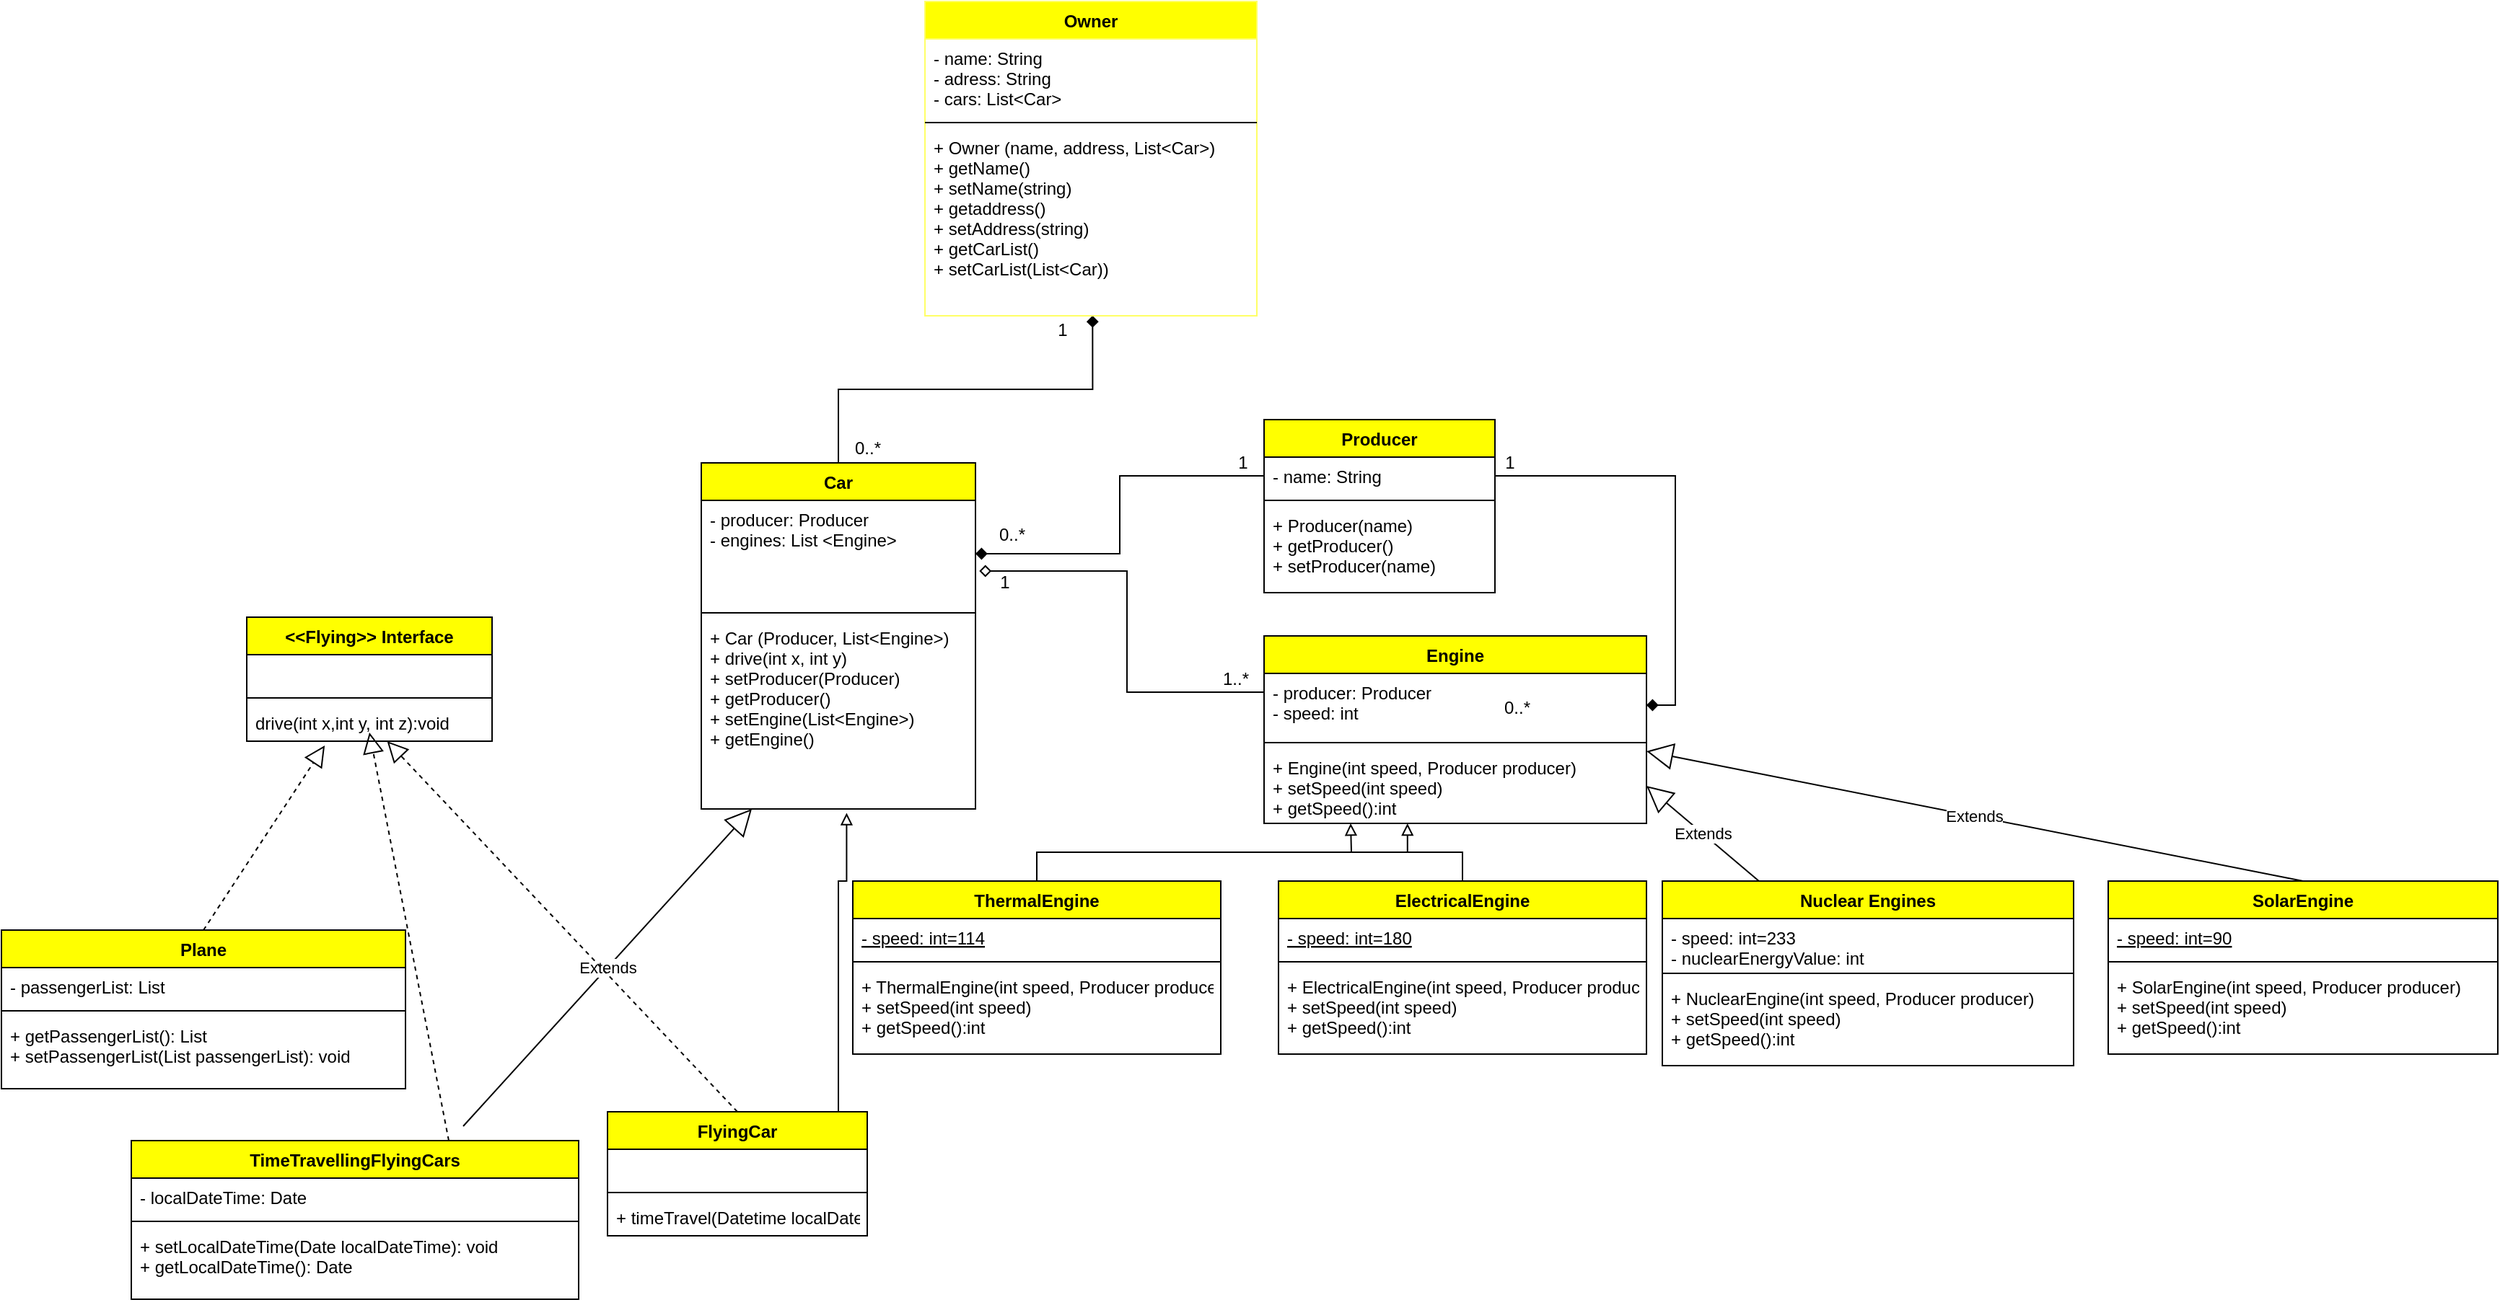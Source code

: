 <mxfile version="20.0.1" type="github">
  <diagram id="C5RBs43oDa-KdzZeNtuy" name="Page-1">
    <mxGraphModel dx="3462" dy="760" grid="1" gridSize="10" guides="1" tooltips="1" connect="1" arrows="1" fold="1" page="1" pageScale="1" pageWidth="1800" pageHeight="1000" math="0" shadow="0">
      <root>
        <mxCell id="WIyWlLk6GJQsqaUBKTNV-0" />
        <mxCell id="WIyWlLk6GJQsqaUBKTNV-1" parent="WIyWlLk6GJQsqaUBKTNV-0" />
        <mxCell id="aXp1cObeX2M25JBQMIca-23" style="edgeStyle=orthogonalEdgeStyle;rounded=0;orthogonalLoop=1;jettySize=auto;html=1;entryX=0.505;entryY=0.999;entryDx=0;entryDy=0;entryPerimeter=0;endArrow=diamond;endFill=1;" parent="WIyWlLk6GJQsqaUBKTNV-1" source="blP-r5KLYwO_4_YSS9iV-0" target="aXp1cObeX2M25JBQMIca-16" edge="1">
          <mxGeometry relative="1" as="geometry" />
        </mxCell>
        <mxCell id="blP-r5KLYwO_4_YSS9iV-0" value="Car" style="swimlane;fontStyle=1;align=center;verticalAlign=top;childLayout=stackLayout;horizontal=1;startSize=26;horizontalStack=0;resizeParent=1;resizeParentMax=0;resizeLast=0;collapsible=1;marginBottom=0;fillColor=#FFFF00;" parent="WIyWlLk6GJQsqaUBKTNV-1" vertex="1">
          <mxGeometry x="-1279" y="400" width="190" height="240" as="geometry" />
        </mxCell>
        <mxCell id="blP-r5KLYwO_4_YSS9iV-1" value="- producer: Producer&#xa;- engines: List &lt;Engine&gt;" style="text;strokeColor=none;fillColor=none;align=left;verticalAlign=top;spacingLeft=4;spacingRight=4;overflow=hidden;rotatable=0;points=[[0,0.5],[1,0.5]];portConstraint=eastwest;" parent="blP-r5KLYwO_4_YSS9iV-0" vertex="1">
          <mxGeometry y="26" width="190" height="74" as="geometry" />
        </mxCell>
        <mxCell id="blP-r5KLYwO_4_YSS9iV-2" value="" style="line;strokeWidth=1;fillColor=none;align=left;verticalAlign=middle;spacingTop=-1;spacingLeft=3;spacingRight=3;rotatable=0;labelPosition=right;points=[];portConstraint=eastwest;" parent="blP-r5KLYwO_4_YSS9iV-0" vertex="1">
          <mxGeometry y="100" width="190" height="8" as="geometry" />
        </mxCell>
        <mxCell id="blP-r5KLYwO_4_YSS9iV-3" value="+ Car (Producer, List&lt;Engine&gt;)&#xa;+ drive(int x, int y)&#xa;+ setProducer(Producer)&#xa;+ getProducer()&#xa;+ setEngine(List&lt;Engine&gt;)&#xa;+ getEngine()&#xa;" style="text;strokeColor=none;fillColor=none;align=left;verticalAlign=top;spacingLeft=4;spacingRight=4;overflow=hidden;rotatable=0;points=[[0,0.5],[1,0.5]];portConstraint=eastwest;" parent="blP-r5KLYwO_4_YSS9iV-0" vertex="1">
          <mxGeometry y="108" width="190" height="132" as="geometry" />
        </mxCell>
        <mxCell id="blP-r5KLYwO_4_YSS9iV-8" value="Producer" style="swimlane;fontStyle=1;align=center;verticalAlign=top;childLayout=stackLayout;horizontal=1;startSize=26;horizontalStack=0;resizeParent=1;resizeParentMax=0;resizeLast=0;collapsible=1;marginBottom=0;fillColor=#FFFF00;" parent="WIyWlLk6GJQsqaUBKTNV-1" vertex="1">
          <mxGeometry x="-889" y="370" width="160" height="120" as="geometry" />
        </mxCell>
        <mxCell id="blP-r5KLYwO_4_YSS9iV-9" value="- name: String" style="text;strokeColor=none;fillColor=none;align=left;verticalAlign=top;spacingLeft=4;spacingRight=4;overflow=hidden;rotatable=0;points=[[0,0.5],[1,0.5]];portConstraint=eastwest;" parent="blP-r5KLYwO_4_YSS9iV-8" vertex="1">
          <mxGeometry y="26" width="160" height="26" as="geometry" />
        </mxCell>
        <mxCell id="blP-r5KLYwO_4_YSS9iV-10" value="" style="line;strokeWidth=1;fillColor=none;align=left;verticalAlign=middle;spacingTop=-1;spacingLeft=3;spacingRight=3;rotatable=0;labelPosition=right;points=[];portConstraint=eastwest;" parent="blP-r5KLYwO_4_YSS9iV-8" vertex="1">
          <mxGeometry y="52" width="160" height="8" as="geometry" />
        </mxCell>
        <mxCell id="blP-r5KLYwO_4_YSS9iV-11" value="+ Producer(name)&#xa;+ getProducer()&#xa;+ setProducer(name)" style="text;strokeColor=none;fillColor=none;align=left;verticalAlign=top;spacingLeft=4;spacingRight=4;overflow=hidden;rotatable=0;points=[[0,0.5],[1,0.5]];portConstraint=eastwest;" parent="blP-r5KLYwO_4_YSS9iV-8" vertex="1">
          <mxGeometry y="60" width="160" height="60" as="geometry" />
        </mxCell>
        <mxCell id="blP-r5KLYwO_4_YSS9iV-12" value="Engine" style="swimlane;fontStyle=1;align=center;verticalAlign=top;childLayout=stackLayout;horizontal=1;startSize=26;horizontalStack=0;resizeParent=1;resizeParentMax=0;resizeLast=0;collapsible=1;marginBottom=0;fillColor=#FFFF00;" parent="WIyWlLk6GJQsqaUBKTNV-1" vertex="1">
          <mxGeometry x="-889" y="520" width="265" height="130" as="geometry" />
        </mxCell>
        <mxCell id="blP-r5KLYwO_4_YSS9iV-13" value="- producer: Producer&#xa;- speed: int&#xa;" style="text;strokeColor=none;fillColor=none;align=left;verticalAlign=top;spacingLeft=4;spacingRight=4;overflow=hidden;rotatable=0;points=[[0,0.5],[1,0.5]];portConstraint=eastwest;" parent="blP-r5KLYwO_4_YSS9iV-12" vertex="1">
          <mxGeometry y="26" width="265" height="44" as="geometry" />
        </mxCell>
        <mxCell id="blP-r5KLYwO_4_YSS9iV-14" value="" style="line;strokeWidth=1;fillColor=none;align=left;verticalAlign=middle;spacingTop=-1;spacingLeft=3;spacingRight=3;rotatable=0;labelPosition=right;points=[];portConstraint=eastwest;" parent="blP-r5KLYwO_4_YSS9iV-12" vertex="1">
          <mxGeometry y="70" width="265" height="8" as="geometry" />
        </mxCell>
        <mxCell id="blP-r5KLYwO_4_YSS9iV-15" value="+ Engine(int speed, Producer producer)&#xa;+ setSpeed(int speed)&#xa;+ getSpeed():int" style="text;strokeColor=none;fillColor=none;align=left;verticalAlign=top;spacingLeft=4;spacingRight=4;overflow=hidden;rotatable=0;points=[[0,0.5],[1,0.5]];portConstraint=eastwest;" parent="blP-r5KLYwO_4_YSS9iV-12" vertex="1">
          <mxGeometry y="78" width="265" height="52" as="geometry" />
        </mxCell>
        <mxCell id="blP-r5KLYwO_4_YSS9iV-16" style="edgeStyle=orthogonalEdgeStyle;rounded=0;orthogonalLoop=1;jettySize=auto;html=1;exitX=0;exitY=0.5;exitDx=0;exitDy=0;endArrow=diamond;endFill=0;entryX=1.014;entryY=0.662;entryDx=0;entryDy=0;entryPerimeter=0;" parent="WIyWlLk6GJQsqaUBKTNV-1" source="blP-r5KLYwO_4_YSS9iV-13" target="blP-r5KLYwO_4_YSS9iV-1" edge="1">
          <mxGeometry relative="1" as="geometry">
            <Array as="points">
              <mxPoint x="-889" y="559" />
              <mxPoint x="-984" y="559" />
              <mxPoint x="-984" y="475" />
            </Array>
            <mxPoint x="-1029" y="540" as="targetPoint" />
          </mxGeometry>
        </mxCell>
        <mxCell id="blP-r5KLYwO_4_YSS9iV-17" value="1" style="text;html=1;resizable=0;autosize=1;align=center;verticalAlign=middle;points=[];fillColor=none;strokeColor=none;rounded=0;" parent="WIyWlLk6GJQsqaUBKTNV-1" vertex="1">
          <mxGeometry x="-1079" y="473" width="20" height="20" as="geometry" />
        </mxCell>
        <mxCell id="blP-r5KLYwO_4_YSS9iV-18" value="1..*" style="text;html=1;resizable=0;autosize=1;align=center;verticalAlign=middle;points=[];fillColor=none;strokeColor=none;rounded=0;" parent="WIyWlLk6GJQsqaUBKTNV-1" vertex="1">
          <mxGeometry x="-924" y="540" width="30" height="20" as="geometry" />
        </mxCell>
        <mxCell id="blP-r5KLYwO_4_YSS9iV-20" value="1" style="text;html=1;resizable=0;autosize=1;align=center;verticalAlign=middle;points=[];fillColor=none;strokeColor=none;rounded=0;" parent="WIyWlLk6GJQsqaUBKTNV-1" vertex="1">
          <mxGeometry x="-914" y="390" width="20" height="20" as="geometry" />
        </mxCell>
        <mxCell id="blP-r5KLYwO_4_YSS9iV-21" value="0..*" style="text;html=1;resizable=0;autosize=1;align=center;verticalAlign=middle;points=[];fillColor=none;strokeColor=none;rounded=0;" parent="WIyWlLk6GJQsqaUBKTNV-1" vertex="1">
          <mxGeometry x="-1079" y="440" width="30" height="20" as="geometry" />
        </mxCell>
        <mxCell id="blP-r5KLYwO_4_YSS9iV-23" style="edgeStyle=orthogonalEdgeStyle;rounded=0;orthogonalLoop=1;jettySize=auto;html=1;exitX=1;exitY=0.5;exitDx=0;exitDy=0;entryX=1;entryY=0.5;entryDx=0;entryDy=0;endArrow=diamond;endFill=1;" parent="WIyWlLk6GJQsqaUBKTNV-1" source="blP-r5KLYwO_4_YSS9iV-9" target="blP-r5KLYwO_4_YSS9iV-13" edge="1">
          <mxGeometry relative="1" as="geometry" />
        </mxCell>
        <mxCell id="blP-r5KLYwO_4_YSS9iV-24" value="1" style="text;html=1;resizable=0;autosize=1;align=center;verticalAlign=middle;points=[];fillColor=none;strokeColor=none;rounded=0;" parent="WIyWlLk6GJQsqaUBKTNV-1" vertex="1">
          <mxGeometry x="-729" y="390" width="20" height="20" as="geometry" />
        </mxCell>
        <mxCell id="blP-r5KLYwO_4_YSS9iV-25" value="0..*" style="text;html=1;resizable=0;autosize=1;align=center;verticalAlign=middle;points=[];fillColor=none;strokeColor=none;rounded=0;" parent="WIyWlLk6GJQsqaUBKTNV-1" vertex="1">
          <mxGeometry x="-729" y="560" width="30" height="20" as="geometry" />
        </mxCell>
        <mxCell id="blP-r5KLYwO_4_YSS9iV-27" style="edgeStyle=orthogonalEdgeStyle;rounded=0;orthogonalLoop=1;jettySize=auto;html=1;exitX=0;exitY=0.5;exitDx=0;exitDy=0;entryX=1;entryY=0.5;entryDx=0;entryDy=0;endArrow=diamond;endFill=1;" parent="WIyWlLk6GJQsqaUBKTNV-1" source="blP-r5KLYwO_4_YSS9iV-9" target="blP-r5KLYwO_4_YSS9iV-1" edge="1">
          <mxGeometry relative="1" as="geometry" />
        </mxCell>
        <mxCell id="blP-r5KLYwO_4_YSS9iV-38" style="edgeStyle=orthogonalEdgeStyle;rounded=0;orthogonalLoop=1;jettySize=auto;html=1;exitX=0.5;exitY=0;exitDx=0;exitDy=0;entryX=0.375;entryY=1;entryDx=0;entryDy=0;entryPerimeter=0;endArrow=block;endFill=0;" parent="WIyWlLk6GJQsqaUBKTNV-1" source="blP-r5KLYwO_4_YSS9iV-30" target="blP-r5KLYwO_4_YSS9iV-15" edge="1">
          <mxGeometry relative="1" as="geometry" />
        </mxCell>
        <mxCell id="blP-r5KLYwO_4_YSS9iV-30" value="ThermalEngine" style="swimlane;fontStyle=1;align=center;verticalAlign=top;childLayout=stackLayout;horizontal=1;startSize=26;horizontalStack=0;resizeParent=1;resizeParentMax=0;resizeLast=0;collapsible=1;marginBottom=0;fillColor=#FFFF00;" parent="WIyWlLk6GJQsqaUBKTNV-1" vertex="1">
          <mxGeometry x="-1174" y="690" width="255" height="120" as="geometry" />
        </mxCell>
        <mxCell id="blP-r5KLYwO_4_YSS9iV-31" value="- speed: int=114" style="text;strokeColor=none;fillColor=none;align=left;verticalAlign=top;spacingLeft=4;spacingRight=4;overflow=hidden;rotatable=0;points=[[0,0.5],[1,0.5]];portConstraint=eastwest;fontStyle=4" parent="blP-r5KLYwO_4_YSS9iV-30" vertex="1">
          <mxGeometry y="26" width="255" height="26" as="geometry" />
        </mxCell>
        <mxCell id="blP-r5KLYwO_4_YSS9iV-32" value="" style="line;strokeWidth=1;fillColor=none;align=left;verticalAlign=middle;spacingTop=-1;spacingLeft=3;spacingRight=3;rotatable=0;labelPosition=right;points=[];portConstraint=eastwest;" parent="blP-r5KLYwO_4_YSS9iV-30" vertex="1">
          <mxGeometry y="52" width="255" height="8" as="geometry" />
        </mxCell>
        <mxCell id="blP-r5KLYwO_4_YSS9iV-33" value="+ ThermalEngine(int speed, Producer producer)&#xa;+ setSpeed(int speed)&#xa;+ getSpeed():int" style="text;strokeColor=none;fillColor=none;align=left;verticalAlign=top;spacingLeft=4;spacingRight=4;overflow=hidden;rotatable=0;points=[[0,0.5],[1,0.5]];portConstraint=eastwest;" parent="blP-r5KLYwO_4_YSS9iV-30" vertex="1">
          <mxGeometry y="60" width="255" height="60" as="geometry" />
        </mxCell>
        <mxCell id="blP-r5KLYwO_4_YSS9iV-40" style="edgeStyle=orthogonalEdgeStyle;rounded=0;orthogonalLoop=1;jettySize=auto;html=1;exitX=0.5;exitY=0;exitDx=0;exitDy=0;endArrow=block;endFill=0;" parent="WIyWlLk6GJQsqaUBKTNV-1" source="blP-r5KLYwO_4_YSS9iV-34" edge="1">
          <mxGeometry relative="1" as="geometry">
            <mxPoint x="-829" y="650" as="targetPoint" />
          </mxGeometry>
        </mxCell>
        <mxCell id="blP-r5KLYwO_4_YSS9iV-34" value="ElectricalEngine" style="swimlane;fontStyle=1;align=center;verticalAlign=top;childLayout=stackLayout;horizontal=1;startSize=26;horizontalStack=0;resizeParent=1;resizeParentMax=0;resizeLast=0;collapsible=1;marginBottom=0;fillColor=#FFFF00;" parent="WIyWlLk6GJQsqaUBKTNV-1" vertex="1">
          <mxGeometry x="-879" y="690" width="255" height="120" as="geometry" />
        </mxCell>
        <mxCell id="blP-r5KLYwO_4_YSS9iV-35" value="- speed: int=180" style="text;strokeColor=none;fillColor=none;align=left;verticalAlign=top;spacingLeft=4;spacingRight=4;overflow=hidden;rotatable=0;points=[[0,0.5],[1,0.5]];portConstraint=eastwest;fontStyle=4" parent="blP-r5KLYwO_4_YSS9iV-34" vertex="1">
          <mxGeometry y="26" width="255" height="26" as="geometry" />
        </mxCell>
        <mxCell id="blP-r5KLYwO_4_YSS9iV-36" value="" style="line;strokeWidth=1;fillColor=none;align=left;verticalAlign=middle;spacingTop=-1;spacingLeft=3;spacingRight=3;rotatable=0;labelPosition=right;points=[];portConstraint=eastwest;" parent="blP-r5KLYwO_4_YSS9iV-34" vertex="1">
          <mxGeometry y="52" width="255" height="8" as="geometry" />
        </mxCell>
        <mxCell id="blP-r5KLYwO_4_YSS9iV-37" value="+ ElectricalEngine(int speed, Producer producer)&#xa;+ setSpeed(int speed)&#xa;+ getSpeed():int" style="text;strokeColor=none;fillColor=none;align=left;verticalAlign=top;spacingLeft=4;spacingRight=4;overflow=hidden;rotatable=0;points=[[0,0.5],[1,0.5]];portConstraint=eastwest;fontStyle=0" parent="blP-r5KLYwO_4_YSS9iV-34" vertex="1">
          <mxGeometry y="60" width="255" height="60" as="geometry" />
        </mxCell>
        <mxCell id="blP-r5KLYwO_4_YSS9iV-42" value="&lt;&lt;Flying&gt;&gt; Interface" style="swimlane;fontStyle=1;align=center;verticalAlign=top;childLayout=stackLayout;horizontal=1;startSize=26;horizontalStack=0;resizeParent=1;resizeParentMax=0;resizeLast=0;collapsible=1;marginBottom=0;fillColor=#FFFF00;" parent="WIyWlLk6GJQsqaUBKTNV-1" vertex="1">
          <mxGeometry x="-1594" y="507" width="170" height="86" as="geometry" />
        </mxCell>
        <mxCell id="blP-r5KLYwO_4_YSS9iV-43" value="      " style="text;strokeColor=none;fillColor=none;align=left;verticalAlign=top;spacingLeft=4;spacingRight=4;overflow=hidden;rotatable=0;points=[[0,0.5],[1,0.5]];portConstraint=eastwest;" parent="blP-r5KLYwO_4_YSS9iV-42" vertex="1">
          <mxGeometry y="26" width="170" height="26" as="geometry" />
        </mxCell>
        <mxCell id="blP-r5KLYwO_4_YSS9iV-44" value="" style="line;strokeWidth=1;fillColor=none;align=left;verticalAlign=middle;spacingTop=-1;spacingLeft=3;spacingRight=3;rotatable=0;labelPosition=right;points=[];portConstraint=eastwest;" parent="blP-r5KLYwO_4_YSS9iV-42" vertex="1">
          <mxGeometry y="52" width="170" height="8" as="geometry" />
        </mxCell>
        <mxCell id="blP-r5KLYwO_4_YSS9iV-45" value="drive(int x,int y, int z):void" style="text;strokeColor=none;fillColor=none;align=left;verticalAlign=top;spacingLeft=4;spacingRight=4;overflow=hidden;rotatable=0;points=[[0,0.5],[1,0.5]];portConstraint=eastwest;" parent="blP-r5KLYwO_4_YSS9iV-42" vertex="1">
          <mxGeometry y="60" width="170" height="26" as="geometry" />
        </mxCell>
        <mxCell id="aXp1cObeX2M25JBQMIca-26" style="edgeStyle=orthogonalEdgeStyle;rounded=0;orthogonalLoop=1;jettySize=auto;html=1;entryX=0.53;entryY=1.021;entryDx=0;entryDy=0;entryPerimeter=0;endArrow=block;endFill=0;" parent="WIyWlLk6GJQsqaUBKTNV-1" source="blP-r5KLYwO_4_YSS9iV-46" target="blP-r5KLYwO_4_YSS9iV-3" edge="1">
          <mxGeometry relative="1" as="geometry">
            <Array as="points">
              <mxPoint x="-1184" y="690" />
              <mxPoint x="-1178" y="690" />
            </Array>
          </mxGeometry>
        </mxCell>
        <mxCell id="blP-r5KLYwO_4_YSS9iV-46" value="FlyingCar" style="swimlane;fontStyle=1;align=center;verticalAlign=top;childLayout=stackLayout;horizontal=1;startSize=26;horizontalStack=0;resizeParent=1;resizeParentMax=0;resizeLast=0;collapsible=1;marginBottom=0;fillColor=#FFFF00;" parent="WIyWlLk6GJQsqaUBKTNV-1" vertex="1">
          <mxGeometry x="-1344" y="850" width="180" height="86" as="geometry" />
        </mxCell>
        <mxCell id="ecQhq5Q0LJdTcY4nDZZT-23" value="Extends" style="endArrow=block;endSize=16;endFill=0;html=1;rounded=0;" parent="blP-r5KLYwO_4_YSS9iV-46" target="blP-r5KLYwO_4_YSS9iV-3" edge="1">
          <mxGeometry width="160" relative="1" as="geometry">
            <mxPoint x="-100" y="10" as="sourcePoint" />
            <mxPoint x="60" y="10" as="targetPoint" />
          </mxGeometry>
        </mxCell>
        <mxCell id="blP-r5KLYwO_4_YSS9iV-47" value="   " style="text;strokeColor=none;fillColor=none;align=left;verticalAlign=top;spacingLeft=4;spacingRight=4;overflow=hidden;rotatable=0;points=[[0,0.5],[1,0.5]];portConstraint=eastwest;" parent="blP-r5KLYwO_4_YSS9iV-46" vertex="1">
          <mxGeometry y="26" width="180" height="26" as="geometry" />
        </mxCell>
        <mxCell id="blP-r5KLYwO_4_YSS9iV-48" value="" style="line;strokeWidth=1;fillColor=none;align=left;verticalAlign=middle;spacingTop=-1;spacingLeft=3;spacingRight=3;rotatable=0;labelPosition=right;points=[];portConstraint=eastwest;" parent="blP-r5KLYwO_4_YSS9iV-46" vertex="1">
          <mxGeometry y="52" width="180" height="8" as="geometry" />
        </mxCell>
        <mxCell id="blP-r5KLYwO_4_YSS9iV-49" value="+ timeTravel(Datetime localDateTime)" style="text;strokeColor=none;fillColor=none;align=left;verticalAlign=top;spacingLeft=4;spacingRight=4;overflow=hidden;rotatable=0;points=[[0,0.5],[1,0.5]];portConstraint=eastwest;" parent="blP-r5KLYwO_4_YSS9iV-46" vertex="1">
          <mxGeometry y="60" width="180" height="26" as="geometry" />
        </mxCell>
        <mxCell id="aXp1cObeX2M25JBQMIca-2" value="Nuclear Engines" style="swimlane;fontStyle=1;align=center;verticalAlign=top;childLayout=stackLayout;horizontal=1;startSize=26;horizontalStack=0;resizeParent=1;resizeParentMax=0;resizeLast=0;collapsible=1;marginBottom=0;fillColor=#FFFF00;" parent="WIyWlLk6GJQsqaUBKTNV-1" vertex="1">
          <mxGeometry x="-613" y="690" width="285" height="128" as="geometry" />
        </mxCell>
        <mxCell id="aXp1cObeX2M25JBQMIca-3" value="- speed: int=233&#xa;- nuclearEnergyValue: int&#xa;" style="text;strokeColor=none;fillColor=none;align=left;verticalAlign=top;spacingLeft=4;spacingRight=4;overflow=hidden;rotatable=0;points=[[0,0.5],[1,0.5]];portConstraint=eastwest;fontStyle=0" parent="aXp1cObeX2M25JBQMIca-2" vertex="1">
          <mxGeometry y="26" width="285" height="34" as="geometry" />
        </mxCell>
        <mxCell id="aXp1cObeX2M25JBQMIca-4" value="" style="line;strokeWidth=1;fillColor=none;align=left;verticalAlign=middle;spacingTop=-1;spacingLeft=3;spacingRight=3;rotatable=0;labelPosition=right;points=[];portConstraint=eastwest;" parent="aXp1cObeX2M25JBQMIca-2" vertex="1">
          <mxGeometry y="60" width="285" height="8" as="geometry" />
        </mxCell>
        <mxCell id="aXp1cObeX2M25JBQMIca-5" value="+ NuclearEngine(int speed, Producer producer)&#xa;+ setSpeed(int speed)&#xa;+ getSpeed():int" style="text;strokeColor=none;fillColor=none;align=left;verticalAlign=top;spacingLeft=4;spacingRight=4;overflow=hidden;rotatable=0;points=[[0,0.5],[1,0.5]];portConstraint=eastwest;fontStyle=0" parent="aXp1cObeX2M25JBQMIca-2" vertex="1">
          <mxGeometry y="68" width="285" height="60" as="geometry" />
        </mxCell>
        <mxCell id="aXp1cObeX2M25JBQMIca-7" value="SolarEngine" style="swimlane;fontStyle=1;align=center;verticalAlign=top;childLayout=stackLayout;horizontal=1;startSize=26;horizontalStack=0;resizeParent=1;resizeParentMax=0;resizeLast=0;collapsible=1;marginBottom=0;fillColor=#FFFF00;" parent="WIyWlLk6GJQsqaUBKTNV-1" vertex="1">
          <mxGeometry x="-304" y="690" width="270" height="120" as="geometry" />
        </mxCell>
        <mxCell id="aXp1cObeX2M25JBQMIca-8" value="- speed: int=90" style="text;strokeColor=none;fillColor=none;align=left;verticalAlign=top;spacingLeft=4;spacingRight=4;overflow=hidden;rotatable=0;points=[[0,0.5],[1,0.5]];portConstraint=eastwest;fontStyle=4" parent="aXp1cObeX2M25JBQMIca-7" vertex="1">
          <mxGeometry y="26" width="270" height="26" as="geometry" />
        </mxCell>
        <mxCell id="aXp1cObeX2M25JBQMIca-9" value="" style="line;strokeWidth=1;fillColor=none;align=left;verticalAlign=middle;spacingTop=-1;spacingLeft=3;spacingRight=3;rotatable=0;labelPosition=right;points=[];portConstraint=eastwest;" parent="aXp1cObeX2M25JBQMIca-7" vertex="1">
          <mxGeometry y="52" width="270" height="8" as="geometry" />
        </mxCell>
        <mxCell id="aXp1cObeX2M25JBQMIca-10" value="+ SolarEngine(int speed, Producer producer)&#xa;+ setSpeed(int speed)&#xa;+ getSpeed():int" style="text;strokeColor=none;fillColor=none;align=left;verticalAlign=top;spacingLeft=4;spacingRight=4;overflow=hidden;rotatable=0;points=[[0,0.5],[1,0.5]];portConstraint=eastwest;fontStyle=0" parent="aXp1cObeX2M25JBQMIca-7" vertex="1">
          <mxGeometry y="60" width="270" height="60" as="geometry" />
        </mxCell>
        <mxCell id="aXp1cObeX2M25JBQMIca-13" value="Owner" style="swimlane;fontStyle=1;align=center;verticalAlign=top;childLayout=stackLayout;horizontal=1;startSize=26;horizontalStack=0;resizeParent=1;resizeParentMax=0;resizeLast=0;collapsible=1;marginBottom=0;strokeColor=#FFFF66;fillColor=#FFFF00;" parent="WIyWlLk6GJQsqaUBKTNV-1" vertex="1">
          <mxGeometry x="-1124" y="80" width="230" height="218" as="geometry" />
        </mxCell>
        <mxCell id="aXp1cObeX2M25JBQMIca-14" value="- name: String&#xa;- adress: String&#xa;- cars: List&lt;Car&gt;" style="text;strokeColor=none;fillColor=none;align=left;verticalAlign=top;spacingLeft=4;spacingRight=4;overflow=hidden;rotatable=0;points=[[0,0.5],[1,0.5]];portConstraint=eastwest;" parent="aXp1cObeX2M25JBQMIca-13" vertex="1">
          <mxGeometry y="26" width="230" height="54" as="geometry" />
        </mxCell>
        <mxCell id="aXp1cObeX2M25JBQMIca-15" value="" style="line;strokeWidth=1;fillColor=none;align=left;verticalAlign=middle;spacingTop=-1;spacingLeft=3;spacingRight=3;rotatable=0;labelPosition=right;points=[];portConstraint=eastwest;" parent="aXp1cObeX2M25JBQMIca-13" vertex="1">
          <mxGeometry y="80" width="230" height="8" as="geometry" />
        </mxCell>
        <mxCell id="aXp1cObeX2M25JBQMIca-16" value="+ Owner (name, address, List&lt;Car&gt;)&#xa;+ getName()&#xa;+ setName(string)&#xa;+ getaddress()&#xa;+ setAddress(string)&#xa;+ getCarList()&#xa;+ setCarList(List&lt;Car))" style="text;strokeColor=none;fillColor=none;align=left;verticalAlign=top;spacingLeft=4;spacingRight=4;overflow=hidden;rotatable=0;points=[[0,0.5],[1,0.5]];portConstraint=eastwest;" parent="aXp1cObeX2M25JBQMIca-13" vertex="1">
          <mxGeometry y="88" width="230" height="130" as="geometry" />
        </mxCell>
        <mxCell id="aXp1cObeX2M25JBQMIca-19" value="0..*" style="text;html=1;resizable=0;autosize=1;align=center;verticalAlign=middle;points=[];fillColor=none;strokeColor=none;rounded=0;" parent="WIyWlLk6GJQsqaUBKTNV-1" vertex="1">
          <mxGeometry x="-1179" y="380" width="30" height="20" as="geometry" />
        </mxCell>
        <mxCell id="aXp1cObeX2M25JBQMIca-20" value="1" style="text;html=1;resizable=0;autosize=1;align=center;verticalAlign=middle;points=[];fillColor=none;strokeColor=none;rounded=0;" parent="WIyWlLk6GJQsqaUBKTNV-1" vertex="1">
          <mxGeometry x="-1039" y="298" width="20" height="20" as="geometry" />
        </mxCell>
        <mxCell id="ecQhq5Q0LJdTcY4nDZZT-5" value="Extends" style="endArrow=block;endSize=16;endFill=0;html=1;rounded=0;entryX=1;entryY=0.5;entryDx=0;entryDy=0;" parent="WIyWlLk6GJQsqaUBKTNV-1" source="aXp1cObeX2M25JBQMIca-2" target="blP-r5KLYwO_4_YSS9iV-15" edge="1">
          <mxGeometry width="160" relative="1" as="geometry">
            <mxPoint x="-514" y="610" as="sourcePoint" />
            <mxPoint x="-354" y="610" as="targetPoint" />
          </mxGeometry>
        </mxCell>
        <mxCell id="ecQhq5Q0LJdTcY4nDZZT-7" value="Extends" style="endArrow=block;endSize=16;endFill=0;html=1;rounded=0;entryX=1;entryY=0.038;entryDx=0;entryDy=0;entryPerimeter=0;exitX=0.5;exitY=0;exitDx=0;exitDy=0;" parent="WIyWlLk6GJQsqaUBKTNV-1" source="aXp1cObeX2M25JBQMIca-7" target="blP-r5KLYwO_4_YSS9iV-15" edge="1">
          <mxGeometry width="160" relative="1" as="geometry">
            <mxPoint x="-334" y="584.5" as="sourcePoint" />
            <mxPoint x="-174" y="584.5" as="targetPoint" />
          </mxGeometry>
        </mxCell>
        <mxCell id="ecQhq5Q0LJdTcY4nDZZT-8" value="" style="endArrow=block;dashed=1;endFill=0;endSize=12;html=1;rounded=0;exitX=0.5;exitY=0;exitDx=0;exitDy=0;" parent="WIyWlLk6GJQsqaUBKTNV-1" source="blP-r5KLYwO_4_YSS9iV-46" target="blP-r5KLYwO_4_YSS9iV-45" edge="1">
          <mxGeometry width="160" relative="1" as="geometry">
            <mxPoint x="-1134" y="750" as="sourcePoint" />
            <mxPoint x="-974" y="750" as="targetPoint" />
          </mxGeometry>
        </mxCell>
        <mxCell id="ecQhq5Q0LJdTcY4nDZZT-9" value="Plane" style="swimlane;fontStyle=1;align=center;verticalAlign=top;childLayout=stackLayout;horizontal=1;startSize=26;horizontalStack=0;resizeParent=1;resizeParentMax=0;resizeLast=0;collapsible=1;marginBottom=0;fillColor=#FFFF00;" parent="WIyWlLk6GJQsqaUBKTNV-1" vertex="1">
          <mxGeometry x="-1764" y="724" width="280" height="110" as="geometry" />
        </mxCell>
        <mxCell id="ecQhq5Q0LJdTcY4nDZZT-10" value="- passengerList: List" style="text;strokeColor=none;fillColor=none;align=left;verticalAlign=top;spacingLeft=4;spacingRight=4;overflow=hidden;rotatable=0;points=[[0,0.5],[1,0.5]];portConstraint=eastwest;" parent="ecQhq5Q0LJdTcY4nDZZT-9" vertex="1">
          <mxGeometry y="26" width="280" height="26" as="geometry" />
        </mxCell>
        <mxCell id="ecQhq5Q0LJdTcY4nDZZT-11" value="" style="line;strokeWidth=1;fillColor=none;align=left;verticalAlign=middle;spacingTop=-1;spacingLeft=3;spacingRight=3;rotatable=0;labelPosition=right;points=[];portConstraint=eastwest;" parent="ecQhq5Q0LJdTcY4nDZZT-9" vertex="1">
          <mxGeometry y="52" width="280" height="8" as="geometry" />
        </mxCell>
        <mxCell id="ecQhq5Q0LJdTcY4nDZZT-12" value="+ getPassengerList(): List&#xa;+ setPassengerList(List passengerList): void" style="text;strokeColor=none;fillColor=none;align=left;verticalAlign=top;spacingLeft=4;spacingRight=4;overflow=hidden;rotatable=0;points=[[0,0.5],[1,0.5]];portConstraint=eastwest;" parent="ecQhq5Q0LJdTcY4nDZZT-9" vertex="1">
          <mxGeometry y="60" width="280" height="50" as="geometry" />
        </mxCell>
        <mxCell id="ecQhq5Q0LJdTcY4nDZZT-14" value="" style="endArrow=block;dashed=1;endFill=0;endSize=12;html=1;rounded=0;entryX=0.5;entryY=0.769;entryDx=0;entryDy=0;entryPerimeter=0;" parent="WIyWlLk6GJQsqaUBKTNV-1" target="blP-r5KLYwO_4_YSS9iV-45" edge="1">
          <mxGeometry width="160" relative="1" as="geometry">
            <mxPoint x="-1454" y="870" as="sourcePoint" />
            <mxPoint x="-1294" y="870" as="targetPoint" />
          </mxGeometry>
        </mxCell>
        <mxCell id="ecQhq5Q0LJdTcY4nDZZT-16" value="" style="endArrow=block;dashed=1;endFill=0;endSize=12;html=1;rounded=0;exitX=0.5;exitY=0;exitDx=0;exitDy=0;entryX=0.318;entryY=1.115;entryDx=0;entryDy=0;entryPerimeter=0;" parent="WIyWlLk6GJQsqaUBKTNV-1" source="ecQhq5Q0LJdTcY4nDZZT-9" target="blP-r5KLYwO_4_YSS9iV-45" edge="1">
          <mxGeometry width="160" relative="1" as="geometry">
            <mxPoint x="-1594" y="646" as="sourcePoint" />
            <mxPoint x="-1434" y="646" as="targetPoint" />
          </mxGeometry>
        </mxCell>
        <mxCell id="ecQhq5Q0LJdTcY4nDZZT-17" value="TimeTravellingFlyingCars" style="swimlane;fontStyle=1;align=center;verticalAlign=top;childLayout=stackLayout;horizontal=1;startSize=26;horizontalStack=0;resizeParent=1;resizeParentMax=0;resizeLast=0;collapsible=1;marginBottom=0;fillColor=#FFFF00;" parent="WIyWlLk6GJQsqaUBKTNV-1" vertex="1">
          <mxGeometry x="-1674" y="870" width="310" height="110" as="geometry" />
        </mxCell>
        <mxCell id="ecQhq5Q0LJdTcY4nDZZT-18" value="- localDateTime: Date" style="text;strokeColor=none;fillColor=none;align=left;verticalAlign=top;spacingLeft=4;spacingRight=4;overflow=hidden;rotatable=0;points=[[0,0.5],[1,0.5]];portConstraint=eastwest;" parent="ecQhq5Q0LJdTcY4nDZZT-17" vertex="1">
          <mxGeometry y="26" width="310" height="26" as="geometry" />
        </mxCell>
        <mxCell id="ecQhq5Q0LJdTcY4nDZZT-19" value="" style="line;strokeWidth=1;fillColor=none;align=left;verticalAlign=middle;spacingTop=-1;spacingLeft=3;spacingRight=3;rotatable=0;labelPosition=right;points=[];portConstraint=eastwest;" parent="ecQhq5Q0LJdTcY4nDZZT-17" vertex="1">
          <mxGeometry y="52" width="310" height="8" as="geometry" />
        </mxCell>
        <mxCell id="ecQhq5Q0LJdTcY4nDZZT-20" value="+ setLocalDateTime(Date localDateTime): void&#xa;+ getLocalDateTime(): Date" style="text;strokeColor=none;fillColor=none;align=left;verticalAlign=top;spacingLeft=4;spacingRight=4;overflow=hidden;rotatable=0;points=[[0,0.5],[1,0.5]];portConstraint=eastwest;" parent="ecQhq5Q0LJdTcY4nDZZT-17" vertex="1">
          <mxGeometry y="60" width="310" height="50" as="geometry" />
        </mxCell>
      </root>
    </mxGraphModel>
  </diagram>
</mxfile>
